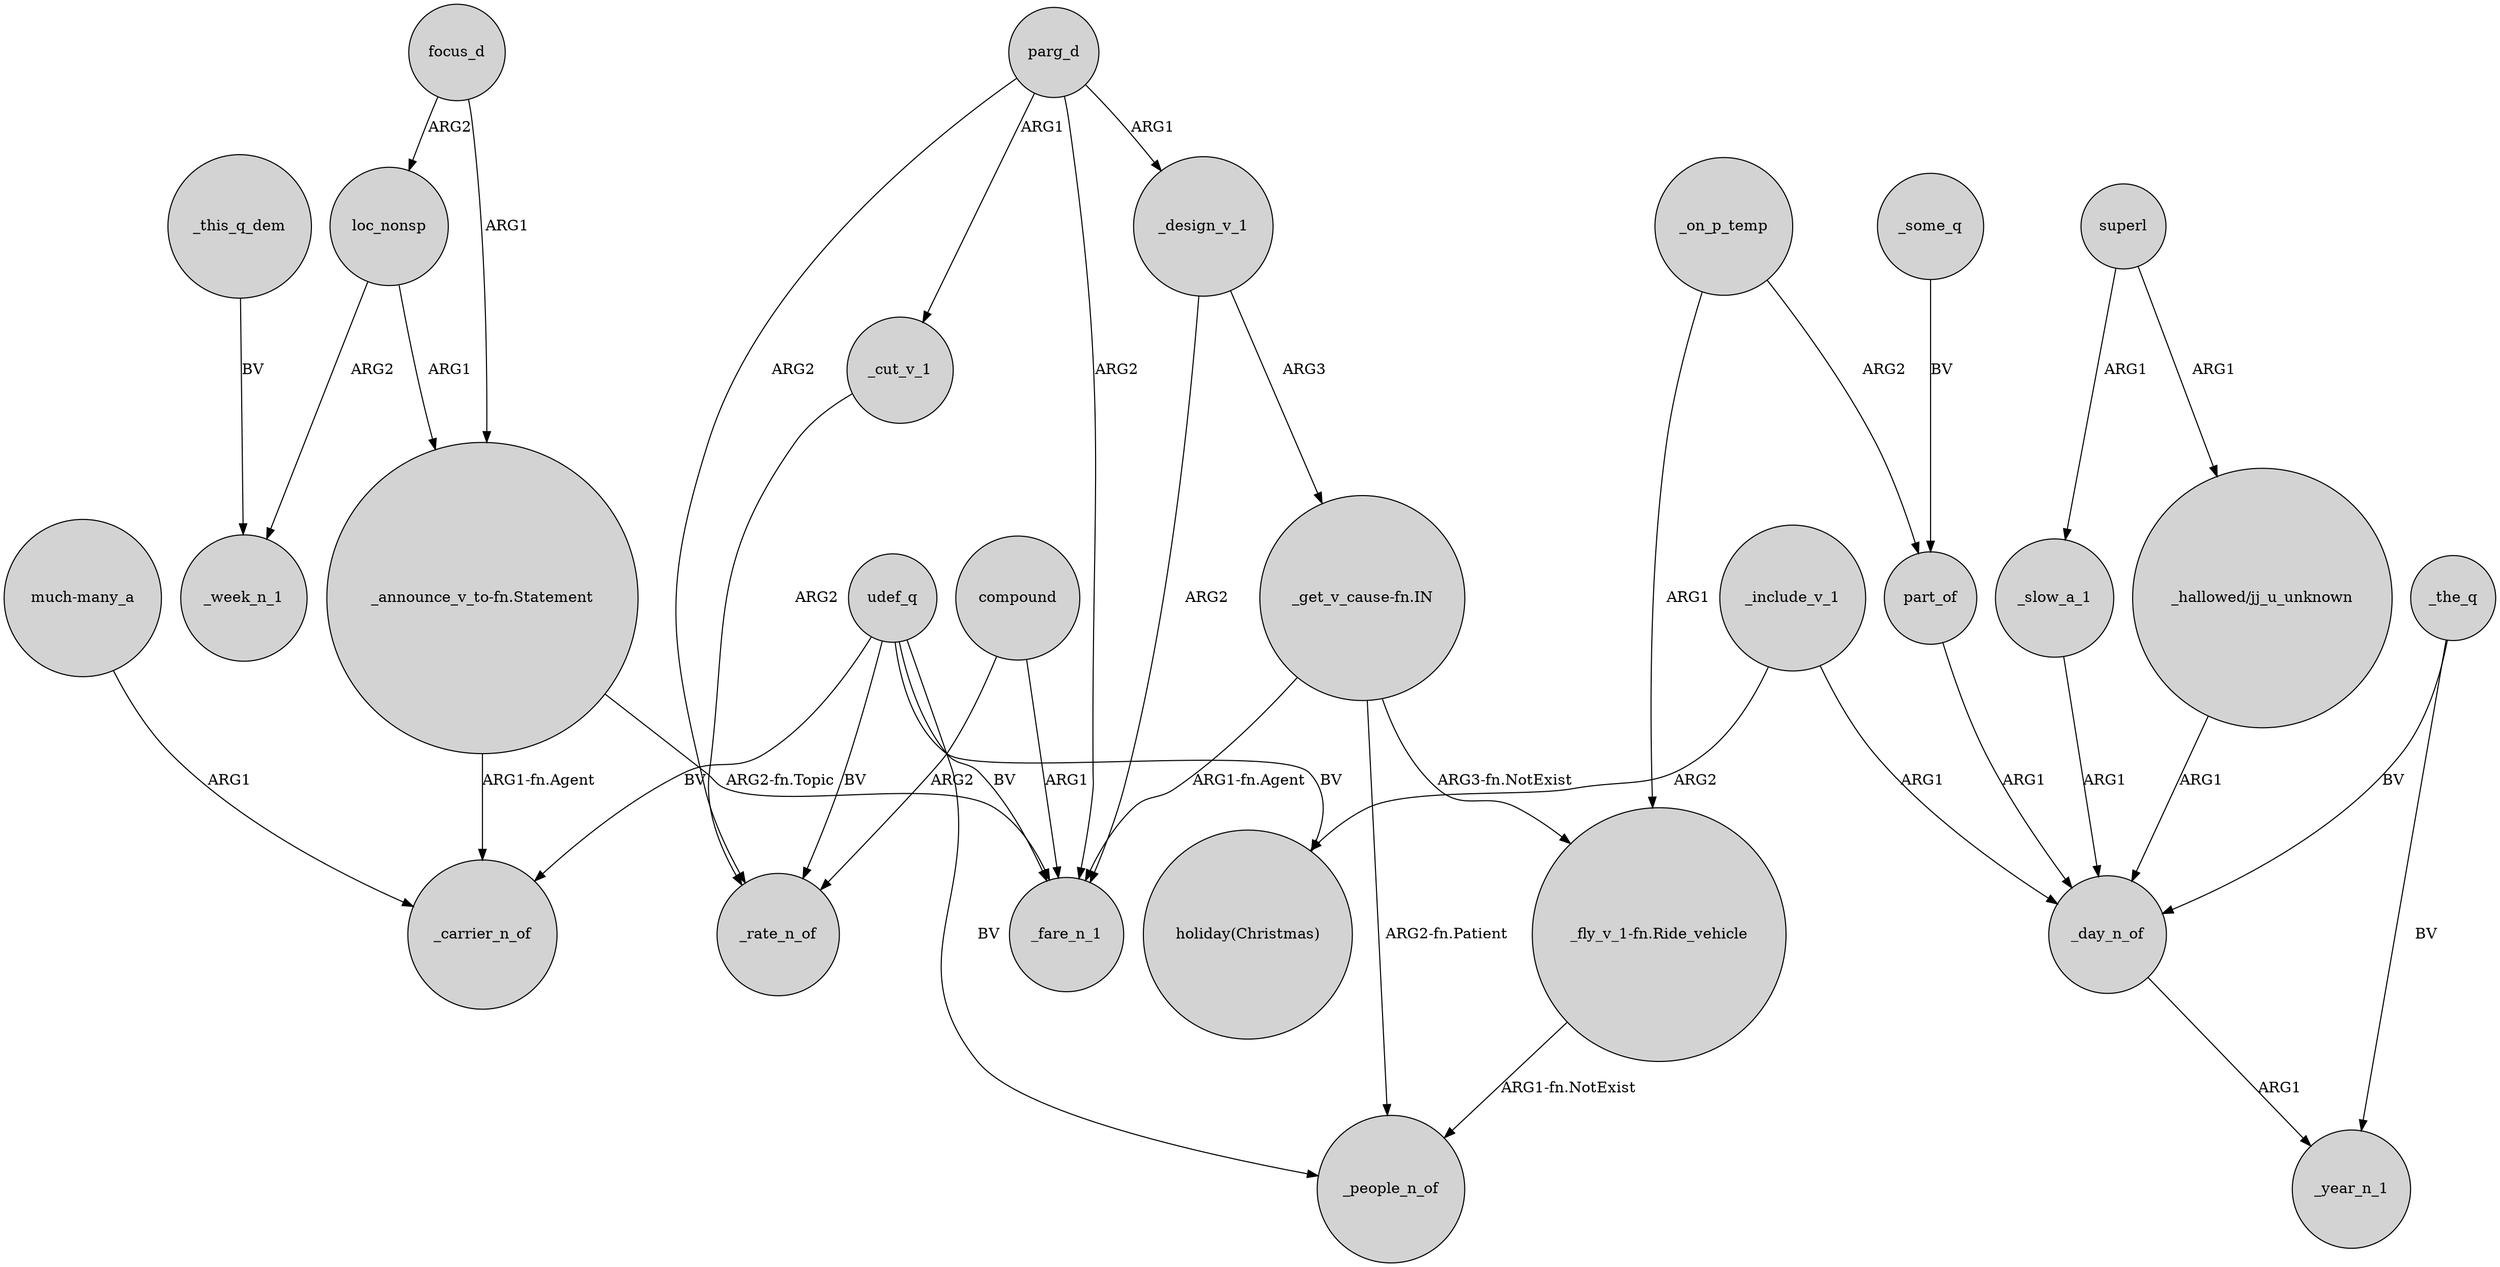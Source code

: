 digraph {
	node [shape=circle style=filled]
	"_get_v_cause-fn.IN" -> "_fly_v_1-fn.Ride_vehicle" [label="ARG3-fn.NotExist"]
	focus_d -> loc_nonsp [label=ARG2]
	_slow_a_1 -> _day_n_of [label=ARG1]
	_day_n_of -> _year_n_1 [label=ARG1]
	"_fly_v_1-fn.Ride_vehicle" -> _people_n_of [label="ARG1-fn.NotExist"]
	_design_v_1 -> _fare_n_1 [label=ARG2]
	part_of -> _day_n_of [label=ARG1]
	superl -> "_hallowed/jj_u_unknown" [label=ARG1]
	focus_d -> "_announce_v_to-fn.Statement" [label=ARG1]
	udef_q -> _fare_n_1 [label=BV]
	_cut_v_1 -> _rate_n_of [label=ARG2]
	_include_v_1 -> "holiday(Christmas)" [label=ARG2]
	_design_v_1 -> "_get_v_cause-fn.IN" [label=ARG3]
	udef_q -> _rate_n_of [label=BV]
	"_announce_v_to-fn.Statement" -> _fare_n_1 [label="ARG2-fn.Topic"]
	"_hallowed/jj_u_unknown" -> _day_n_of [label=ARG1]
	loc_nonsp -> "_announce_v_to-fn.Statement" [label=ARG1]
	_some_q -> part_of [label=BV]
	_the_q -> _day_n_of [label=BV]
	_this_q_dem -> _week_n_1 [label=BV]
	udef_q -> _people_n_of [label=BV]
	loc_nonsp -> _week_n_1 [label=ARG2]
	_on_p_temp -> "_fly_v_1-fn.Ride_vehicle" [label=ARG1]
	compound -> _rate_n_of [label=ARG2]
	_on_p_temp -> part_of [label=ARG2]
	_include_v_1 -> _day_n_of [label=ARG1]
	"_announce_v_to-fn.Statement" -> _carrier_n_of [label="ARG1-fn.Agent"]
	compound -> _fare_n_1 [label=ARG1]
	_the_q -> _year_n_1 [label=BV]
	udef_q -> "holiday(Christmas)" [label=BV]
	parg_d -> _design_v_1 [label=ARG1]
	udef_q -> _carrier_n_of [label=BV]
	superl -> _slow_a_1 [label=ARG1]
	"much-many_a" -> _carrier_n_of [label=ARG1]
	parg_d -> _fare_n_1 [label=ARG2]
	parg_d -> _cut_v_1 [label=ARG1]
	parg_d -> _rate_n_of [label=ARG2]
	"_get_v_cause-fn.IN" -> _fare_n_1 [label="ARG1-fn.Agent"]
	"_get_v_cause-fn.IN" -> _people_n_of [label="ARG2-fn.Patient"]
}
